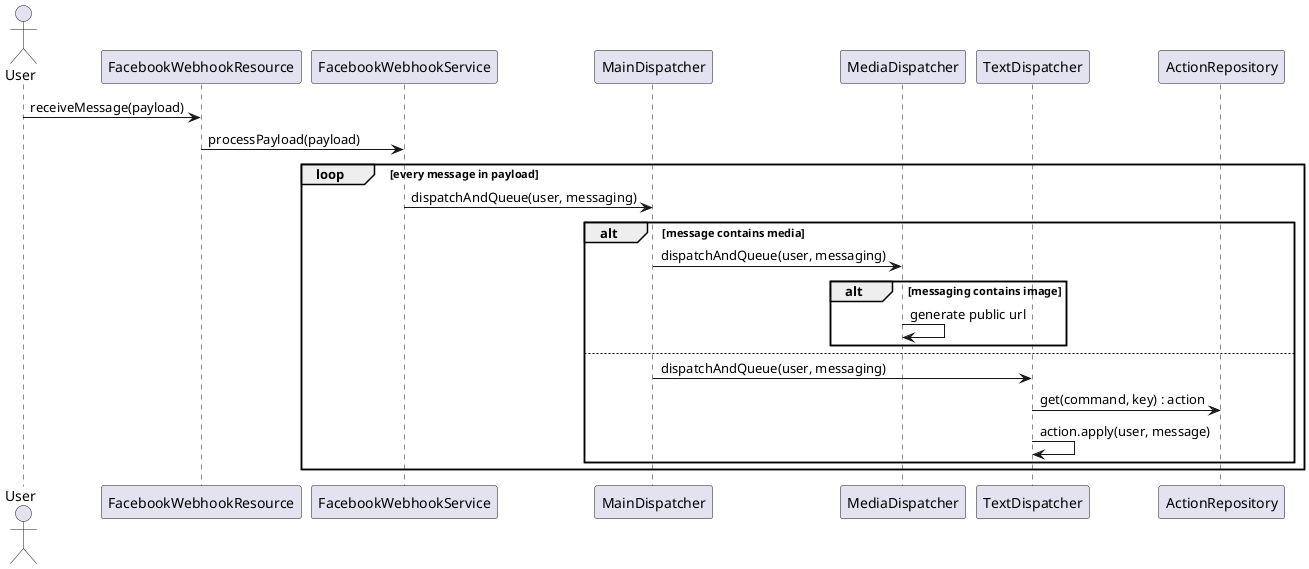 @startuml
actor User
User -> FacebookWebhookResource : receiveMessage(payload)
FacebookWebhookResource -> FacebookWebhookService : processPayload(payload)
loop every message in payload
    FacebookWebhookService -> MainDispatcher : dispatchAndQueue(user, messaging)
    alt message contains media
        MainDispatcher -> MediaDispatcher : dispatchAndQueue(user, messaging)
        alt messaging contains image
            MediaDispatcher -> MediaDispatcher : generate public url
        end
    else
        MainDispatcher -> TextDispatcher : dispatchAndQueue(user, messaging)
        TextDispatcher -> ActionRepository : get(command, key) : action
        TextDispatcher -> TextDispatcher : action.apply(user, message)
    end
end
@enduml

/'
1. payload processing
2. message dispatcher dispatching
3. message provider dispatching by call to ProviderAction
'/